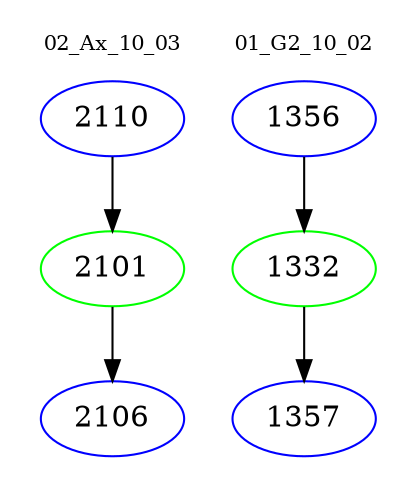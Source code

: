 digraph{
subgraph cluster_0 {
color = white
label = "02_Ax_10_03";
fontsize=10;
T0_2110 [label="2110", color="blue"]
T0_2110 -> T0_2101 [color="black"]
T0_2101 [label="2101", color="green"]
T0_2101 -> T0_2106 [color="black"]
T0_2106 [label="2106", color="blue"]
}
subgraph cluster_1 {
color = white
label = "01_G2_10_02";
fontsize=10;
T1_1356 [label="1356", color="blue"]
T1_1356 -> T1_1332 [color="black"]
T1_1332 [label="1332", color="green"]
T1_1332 -> T1_1357 [color="black"]
T1_1357 [label="1357", color="blue"]
}
}
